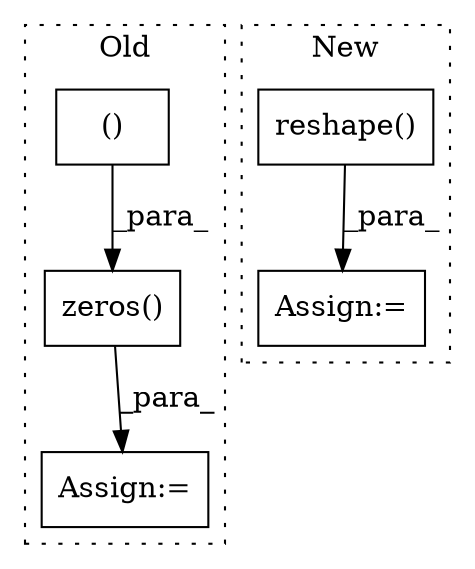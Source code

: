 digraph G {
subgraph cluster0 {
1 [label="zeros()" a="75" s="4589,4614" l="12,50" shape="box"];
3 [label="()" a="54" s="4603" l="10" shape="box"];
4 [label="Assign:=" a="68" s="4586" l="3" shape="box"];
label = "Old";
style="dotted";
}
subgraph cluster1 {
2 [label="reshape()" a="75" s="4830,4864" l="19,1" shape="box"];
5 [label="Assign:=" a="68" s="4827" l="3" shape="box"];
label = "New";
style="dotted";
}
1 -> 4 [label="_para_"];
2 -> 5 [label="_para_"];
3 -> 1 [label="_para_"];
}